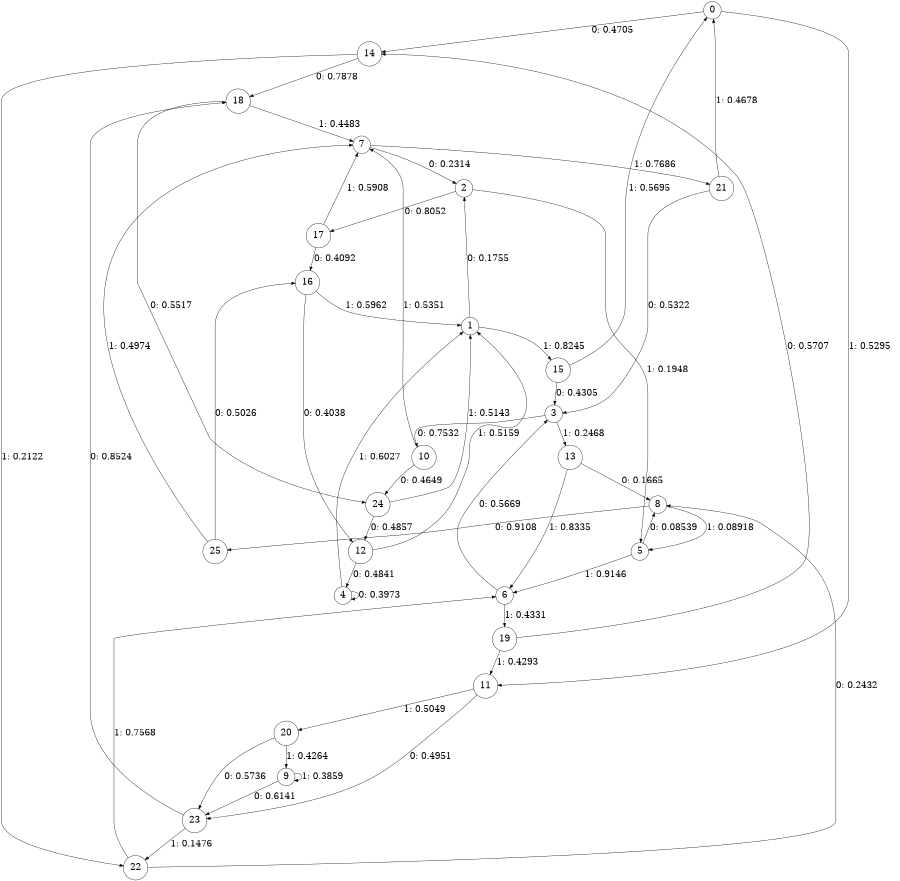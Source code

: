 digraph "ch12faceL6" {
size = "6,8.5";
ratio = "fill";
node [shape = circle];
node [fontsize = 24];
edge [fontsize = 24];
0 -> 14 [label = "0: 0.4705   "];
0 -> 11 [label = "1: 0.5295   "];
1 -> 2 [label = "0: 0.1755   "];
1 -> 15 [label = "1: 0.8245   "];
2 -> 17 [label = "0: 0.8052   "];
2 -> 5 [label = "1: 0.1948   "];
3 -> 10 [label = "0: 0.7532   "];
3 -> 13 [label = "1: 0.2468   "];
4 -> 4 [label = "0: 0.3973   "];
4 -> 1 [label = "1: 0.6027   "];
5 -> 8 [label = "0: 0.08539  "];
5 -> 6 [label = "1: 0.9146   "];
6 -> 3 [label = "0: 0.5669   "];
6 -> 19 [label = "1: 0.4331   "];
7 -> 2 [label = "0: 0.2314   "];
7 -> 21 [label = "1: 0.7686   "];
8 -> 25 [label = "0: 0.9108   "];
8 -> 5 [label = "1: 0.08918  "];
9 -> 23 [label = "0: 0.6141   "];
9 -> 9 [label = "1: 0.3859   "];
10 -> 24 [label = "0: 0.4649   "];
10 -> 7 [label = "1: 0.5351   "];
11 -> 23 [label = "0: 0.4951   "];
11 -> 20 [label = "1: 0.5049   "];
12 -> 4 [label = "0: 0.4841   "];
12 -> 1 [label = "1: 0.5159   "];
13 -> 8 [label = "0: 0.1665   "];
13 -> 6 [label = "1: 0.8335   "];
14 -> 18 [label = "0: 0.7878   "];
14 -> 22 [label = "1: 0.2122   "];
15 -> 3 [label = "0: 0.4305   "];
15 -> 0 [label = "1: 0.5695   "];
16 -> 12 [label = "0: 0.4038   "];
16 -> 1 [label = "1: 0.5962   "];
17 -> 16 [label = "0: 0.4092   "];
17 -> 7 [label = "1: 0.5908   "];
18 -> 24 [label = "0: 0.5517   "];
18 -> 7 [label = "1: 0.4483   "];
19 -> 14 [label = "0: 0.5707   "];
19 -> 11 [label = "1: 0.4293   "];
20 -> 23 [label = "0: 0.5736   "];
20 -> 9 [label = "1: 0.4264   "];
21 -> 3 [label = "0: 0.5322   "];
21 -> 0 [label = "1: 0.4678   "];
22 -> 8 [label = "0: 0.2432   "];
22 -> 6 [label = "1: 0.7568   "];
23 -> 18 [label = "0: 0.8524   "];
23 -> 22 [label = "1: 0.1476   "];
24 -> 12 [label = "0: 0.4857   "];
24 -> 1 [label = "1: 0.5143   "];
25 -> 16 [label = "0: 0.5026   "];
25 -> 7 [label = "1: 0.4974   "];
}